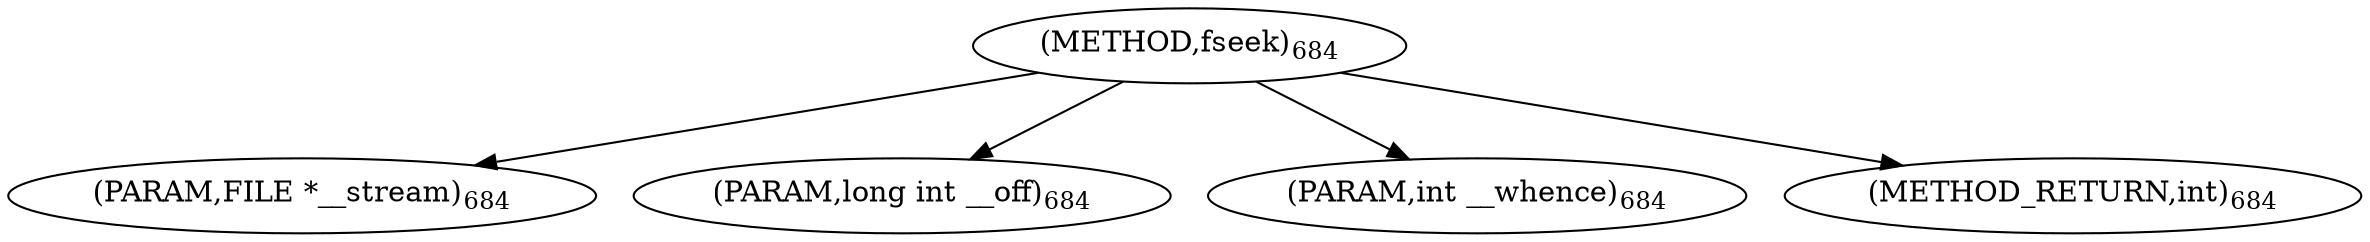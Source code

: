 digraph "fseek" {  
"30276" [label = <(METHOD,fseek)<SUB>684</SUB>> ]
"30277" [label = <(PARAM,FILE *__stream)<SUB>684</SUB>> ]
"30278" [label = <(PARAM,long int __off)<SUB>684</SUB>> ]
"30279" [label = <(PARAM,int __whence)<SUB>684</SUB>> ]
"30280" [label = <(METHOD_RETURN,int)<SUB>684</SUB>> ]
  "30276" -> "30277" 
  "30276" -> "30278" 
  "30276" -> "30279" 
  "30276" -> "30280" 
}
